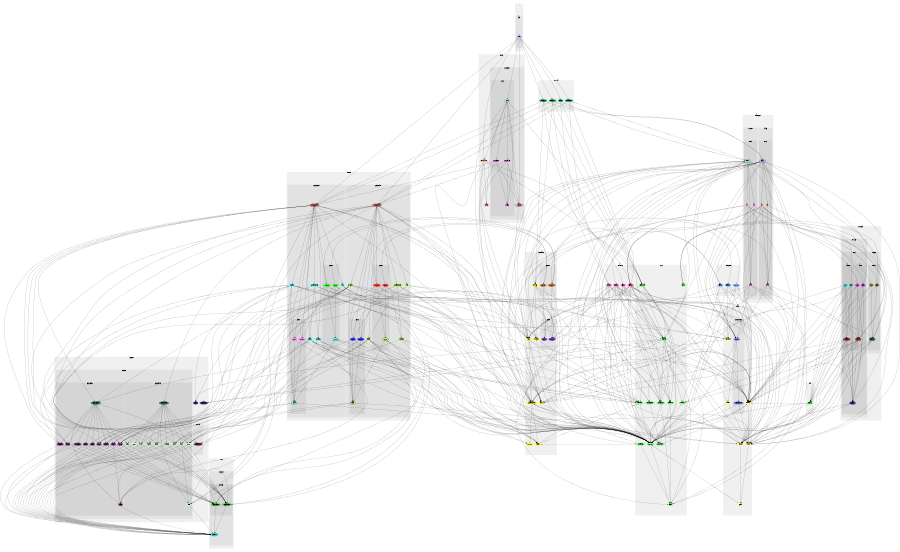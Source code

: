 digraph G {
size="6,4";
ratio="fill";
subgraph cluster_0 {
label=".";
color="#0000000F";
style="filled";
subgraph cluster_1 {
label="app";
color="#0000000F";
style="filled";
u0[label="Main",style="filled",fillcolor="#bbbbff",penwidth="0"];

}

}
subgraph cluster_2 {
label="Build";
color="#0000000F";
style="filled";
u5[label="Firmware",style="filled",fillcolor="#ffbbbb",penwidth="0"];
u11[label="Shake",style="filled",fillcolor="#ffbbbb",penwidth="0"];
subgraph cluster_3 {
label="Compiler";
color="#0000000F";
style="filled";
u6[label="Compiler",style="filled,bold",fillcolor="#ffbbbb"];
subgraph cluster_4 {
label="GCC";
color="#0000000F";
style="filled";
u7[label="GCC",style="filled,bold",fillcolor="#bbffff"];
u8[label="GD32F4xx",style="filled",fillcolor="#ffbbff",penwidth="0"];
u9[label="Config",style="filled",fillcolor="#ffbbff",penwidth="0"];
u10[label="GD32F3x0",style="filled",fillcolor="#ffbbff",penwidth="0"];

}

}

}
subgraph cluster_5 {
label="Core";
color="#0000000F";
style="filled";
u12[label="Context",style="filled",fillcolor="#77ff77",penwidth="0"];
u13[label="FSM",style="filled",fillcolor="#77ff77",penwidth="0"];
u14[label="Scheduler",style="filled",fillcolor="#77ff77",penwidth="0"];
u15[label="Transport",style="filled",fillcolor="#77ff77",penwidth="0"];
u16[label="Formula",style="filled",fillcolor="#77ff77",penwidth="0"];
u17[label="Domain",style="filled",fillcolor="#77ff77",penwidth="0"];
u18[label="Version",style="filled",fillcolor="#77ff77",penwidth="0"];
u19[label="Handler",style="filled",fillcolor="#77ff77",penwidth="0"];
u20[label="Controller",style="filled",fillcolor="#77ff77",penwidth="0"];
u21[label="Task",style="filled",fillcolor="#77ff77",penwidth="0"];
u22[label="Dispatcher",style="filled",fillcolor="#77ff77",penwidth="0"];
u23[label="Feature",style="filled",fillcolor="#77ff77",penwidth="0"];

}
subgraph cluster_6 {
label="Data";
color="#0000000F";
style="filled";
u24[label="Record",style="filled",fillcolor="#ffff77",penwidth="0"];
u25[label="Buffer",style="filled",fillcolor="#ffff77",penwidth="0"];
u26[label="Area",style="filled",fillcolor="#ffff77",penwidth="0"];
u27[label="Value",style="filled",fillcolor="#ffff77",penwidth="0"];
u28[label="Index",style="filled",fillcolor="#ffff77",penwidth="0"];
u31[label="Serialize",style="filled",fillcolor="#ffff77",penwidth="0"];
subgraph cluster_7 {
label="Concurrent";
color="#0000000F";
style="filled";
u29[label="Queue",style="filled",fillcolor="#7777ff",penwidth="0"];
u30[label="Semaphore",style="filled",fillcolor="#7777ff",penwidth="0"];

}

}
subgraph cluster_8 {
label="Device";
color="#0000000F";
style="filled";
subgraph cluster_9 {
label="GD32F3x0";
color="#0000000F";
style="filled";
u55[label="GD32F3x0",style="filled,bold",fillcolor="#ff7777"];
u45[label="Mac",style="filled",fillcolor="#77ffff",penwidth="0"];
u49[label="SysTick",style="filled",fillcolor="#77ffff",penwidth="0"];
u50[label="SystemClock",style="filled",fillcolor="#77ffff",penwidth="0"];
u53[label="USART",style="filled",fillcolor="#77ffff",penwidth="0"];
u54[label="Timer",style="filled",fillcolor="#77ffff",penwidth="0"];
subgraph cluster_10 {
label="GPIO";
color="#0000000F";
style="filled";
u44[label="GPIO",style="filled,bold",fillcolor="#77ffff"];
u51[label="Input",style="filled",fillcolor="#ff77ff",penwidth="0"];
u52[label="Output",style="filled",fillcolor="#ff77ff",penwidth="0"];

}
subgraph cluster_11 {
label="GPIOs";
color="#0000000F";
style="filled";
u48[label="GPIOs",style="filled,bold",fillcolor="#77ffff"];
u46[label="Inputs",style="filled",fillcolor="#33ff33",penwidth="0"];
u47[label="Outputs",style="filled",fillcolor="#33ff33",penwidth="0"];

}

}
subgraph cluster_12 {
label="GD32F4xx";
color="#0000000F";
style="filled";
u32[label="GD32F4xx",style="filled,bold",fillcolor="#ff7777"];
u34[label="Mac",style="filled",fillcolor="#bbff77",penwidth="0"];
u38[label="SysTick",style="filled",fillcolor="#bbff77",penwidth="0"];
u39[label="SystemClock",style="filled",fillcolor="#bbff77",penwidth="0"];
u42[label="USART",style="filled",fillcolor="#bbff77",penwidth="0"];
u43[label="Timer",style="filled",fillcolor="#bbff77",penwidth="0"];
subgraph cluster_13 {
label="GPIO";
color="#0000000F";
style="filled";
u33[label="GPIO",style="filled,bold",fillcolor="#bbff77"];
u40[label="Input",style="filled",fillcolor="#3333ff",penwidth="0"];
u41[label="Output",style="filled",fillcolor="#3333ff",penwidth="0"];

}
subgraph cluster_14 {
label="GPIOs";
color="#0000000F";
style="filled";
u37[label="GPIOs",style="filled,bold",fillcolor="#bbff77"];
u35[label="Inputs",style="filled",fillcolor="#ff3333",penwidth="0"];
u36[label="Outputs",style="filled",fillcolor="#ff3333",penwidth="0"];

}

}

}
subgraph cluster_15 {
label="Endpoint";
color="#0000000F";
style="filled";
u56[label="Relay",style="filled",fillcolor="#77bbff",penwidth="0"];
u57[label="Groups",style="filled",fillcolor="#77bbff",penwidth="0"];
u58[label="Relays",style="filled",fillcolor="#77bbff",penwidth="0"];

}
subgraph cluster_16 {
label="Feature";
color="#0000000F";
style="filled";
u59[label="Relay",style="filled",fillcolor="#ff77bb",penwidth="0"];
u60[label="Echo",style="filled",fillcolor="#ff77bb",penwidth="0"];
u61[label="Relays",style="filled",fillcolor="#ff77bb",penwidth="0"];
u62[label="Blink",style="filled",fillcolor="#ff77bb",penwidth="0"];

}
subgraph cluster_17 {
label="Formula";
color="#0000000F";
style="filled";
u1[label="Echo",style="filled",fillcolor="#33bb77",penwidth="0"];
u2[label="Blink450",style="filled",fillcolor="#33bb77",penwidth="0"];
u3[label="Relay12",style="filled",fillcolor="#33bb77",penwidth="0"];
u4[label="Blink330",style="filled",fillcolor="#33bb77",penwidth="0"];

}
subgraph cluster_18 {
label="Interface";
color="#0000000F";
style="filled";
u63[label="MCU",style="filled",fillcolor="#ffff33",penwidth="0"];
u64[label="Mac",style="filled",fillcolor="#ffff33",penwidth="0"];
u65[label="Counter",style="filled",fillcolor="#ffff33",penwidth="0"];
u68[label="RS485",style="filled",fillcolor="#ffff33",penwidth="0"];
u69[label="SystemClock",style="filled",fillcolor="#ffff33",penwidth="0"];
u72[label="USART",style="filled",fillcolor="#ffff33",penwidth="0"];
u73[label="Timer",style="filled",fillcolor="#ffff33",penwidth="0"];
subgraph cluster_19 {
label="GPIO";
color="#0000000F";
style="filled";
u70[label="Input",style="filled",fillcolor="#7733bb",penwidth="0"];
u71[label="Output",style="filled",fillcolor="#7733bb",penwidth="0"];

}
subgraph cluster_20 {
label="GPIOs";
color="#0000000F";
style="filled";
u66[label="Inputs",style="filled",fillcolor="#bb7733",penwidth="0"];
u67[label="Outputs",style="filled",fillcolor="#bb7733",penwidth="0"];

}

}
subgraph cluster_21 {
label="Ivory";
color="#0000000F";
style="filled";
subgraph cluster_22 {
label="Support";
color="#0000000F";
style="filled";
u76[label="Support",style="filled,bold",fillcolor="#33ffff"];
subgraph cluster_23 {
label="Device";
color="#0000000F";
style="filled";
u74[label="GD32F4xx",style="filled",fillcolor="#33bb33",penwidth="0"];
u75[label="GD32F3x0",style="filled",fillcolor="#33bb33",penwidth="0"];

}

}

}
subgraph cluster_24 {
label="Protocol";
color="#0000000F";
style="filled";
subgraph cluster_25 {
label="RS485";
color="#0000000F";
style="filled";
subgraph cluster_26 {
label="RBUS";
color="#0000000F";
style="filled";
u86[label="RBUS",style="filled,bold",fillcolor="#3333bb"];
subgraph cluster_27 {
label="Master";
color="#0000000F";
style="filled";
u81[label="Master",style="filled,bold",fillcolor="#bb3333"];
u84[label="Tx",style="filled",fillcolor="#33bbbb",penwidth="0"];
u85[label="Rx",style="filled",fillcolor="#33bbbb",penwidth="0"];

}
subgraph cluster_28 {
label="Slave";
color="#0000000F";
style="filled";
u80[label="Slave",style="filled,bold",fillcolor="#bb3333"];
u82[label="Tx",style="filled",fillcolor="#bb33bb",penwidth="0"];
u83[label="Rx",style="filled",fillcolor="#bb33bb",penwidth="0"];

}

}

}
subgraph cluster_29 {
label="USART";
color="#0000000F";
style="filled";
subgraph cluster_30 {
label="RBUS";
color="#0000000F";
style="filled";
u79[label="RBUS",style="filled,bold",fillcolor="#337733"];
u77[label="Tx",style="filled",fillcolor="#777733",penwidth="0"];
u78[label="Rx",style="filled",fillcolor="#777733",penwidth="0"];

}

}

}
subgraph cluster_31 {
label="Support";
color="#0000000F";
style="filled";
u88[label="Cast",style="filled",fillcolor="#333377",penwidth="0"];
u89[label="Serialize",style="filled",fillcolor="#333377",penwidth="0"];
subgraph cluster_32 {
label="CMSIS";
color="#0000000F";
style="filled";
u87[label="CoreCM4",style="filled",fillcolor="#773333",penwidth="0"];

}
subgraph cluster_33 {
label="Device";
color="#0000000F";
style="filled";
subgraph cluster_34 {
label="GD32F3x0";
color="#0000000F";
style="filled";
u111[label="GD32F3x0",style="filled,bold",fillcolor="#337777"];
u101[label="GPIO",style="filled",fillcolor="#773377",penwidth="0"];
u102[label="SYSCFG",style="filled",fillcolor="#773377",penwidth="0"];
u103[label="RCU",style="filled",fillcolor="#773377",penwidth="0"];
u104[label="EXTI",style="filled",fillcolor="#773377",penwidth="0"];
u105[label="Misc",style="filled",fillcolor="#773377",penwidth="0"];
u106[label="IRQ",style="filled",fillcolor="#773377",penwidth="0"];
u107[label="DMA",style="filled",fillcolor="#773377",penwidth="0"];
u108[label="USART",style="filled",fillcolor="#773377",penwidth="0"];
u109[label="Timer",style="filled",fillcolor="#773377",penwidth="0"];
u110[label="DBG",style="filled",fillcolor="#773377",penwidth="0"];

}
subgraph cluster_35 {
label="GD32F4xx";
color="#0000000F";
style="filled";
u90[label="GD32F4xx",style="filled,bold",fillcolor="#337777"];
u91[label="GPIO",style="filled",fillcolor="#bbffbb",penwidth="0"];
u92[label="SYSCFG",style="filled",fillcolor="#bbffbb",penwidth="0"];
u93[label="RCU",style="filled",fillcolor="#bbffbb",penwidth="0"];
u94[label="EXTI",style="filled",fillcolor="#bbffbb",penwidth="0"];
u95[label="Misc",style="filled",fillcolor="#bbffbb",penwidth="0"];
u96[label="IRQ",style="filled",fillcolor="#bbffbb",penwidth="0"];
u97[label="DMA",style="filled",fillcolor="#bbffbb",penwidth="0"];
u98[label="USART",style="filled",fillcolor="#bbffbb",penwidth="0"];
u99[label="Timer",style="filled",fillcolor="#bbffbb",penwidth="0"];
u100[label="DBG",style="filled",fillcolor="#bbffbb",penwidth="0"];

}

}

}
subgraph cluster_36 {
label="Transport";
color="#0000000F";
style="filled";
subgraph cluster_37 {
label="RS485";
color="#0000000F";
style="filled";
subgraph cluster_38 {
label="RBUS";
color="#0000000F";
style="filled";
u119[label="RBUS",style="filled,bold",fillcolor="#bbbbff"];
u116[label="Data",style="filled",fillcolor="#ffbbbb",penwidth="0"];
u117[label="Tx",style="filled",fillcolor="#ffbbbb",penwidth="0"];
u118[label="Rx",style="filled",fillcolor="#ffbbbb",penwidth="0"];

}

}
subgraph cluster_39 {
label="USART";
color="#0000000F";
style="filled";
subgraph cluster_40 {
label="RBUS";
color="#0000000F";
style="filled";
u115[label="RBUS",style="filled,bold",fillcolor="#bbffff"];
u112[label="Data",style="filled",fillcolor="#ffbbff",penwidth="0"];
u113[label="Tx",style="filled",fillcolor="#ffbbff",penwidth="0"];
u114[label="Rx",style="filled",fillcolor="#ffbbff",penwidth="0"];

}

}

}
subgraph cluster_41 {
label="Util";
color="#0000000F";
style="filled";
u120[label="CRC16",style="filled",fillcolor="#77ff77",penwidth="0"];

}
u0 -> u1;
u0 -> u2;
u0 -> u3;
u0 -> u4;
u0 -> u5;
u0 -> u6;
u0 -> u7;
u0 -> u32;
u0 -> u55;
u1 -> u16;
u1 -> u32;
u1 -> u60;
u1 -> u115;
u2 -> u16;
u2 -> u32;
u2 -> u62;
u2 -> u115;
u3 -> u16;
u3 -> u55;
u3 -> u61;
u3 -> u68;
u3 -> u119;
u4 -> u16;
u4 -> u55;
u4 -> u62;
u4 -> u68;
u4 -> u119;
u5 -> u11;
u5 -> u12;
u5 -> u14;
u5 -> u16;
u5 -> u17;
u5 -> u63;
u6 -> u63;
u7 -> u5;
u7 -> u6;
u7 -> u8;
u7 -> u9;
u7 -> u10;
u7 -> u11;
u7 -> u16;
u7 -> u63;
u8 -> u6;
u8 -> u9;
u8 -> u32;
u8 -> u63;
u10 -> u6;
u10 -> u9;
u10 -> u55;
u10 -> u63;
u12 -> u21;
u14 -> u21;
u14 -> u69;
u14 -> u73;
u15 -> u12;
u15 -> u21;
u15 -> u25;
u16 -> u12;
u16 -> u15;
u16 -> u17;
u16 -> u23;
u16 -> u63;
u17 -> u12;
u17 -> u15;
u17 -> u18;
u17 -> u23;
u17 -> u24;
u17 -> u25;
u17 -> u27;
u17 -> u63;
u17 -> u64;
u17 -> u69;
u17 -> u88;
u17 -> u89;
u18 -> u12;
u18 -> u24;
u19 -> u12;
u20 -> u25;
u22 -> u20;
u22 -> u25;
u23 -> u20;
u23 -> u21;
u24 -> u12;
u24 -> u26;
u25 -> u12;
u25 -> u27;
u26 -> u12;
u27 -> u12;
u27 -> u26;
u28 -> u12;
u28 -> u27;
u29 -> u12;
u29 -> u28;
u29 -> u30;
u30 -> u12;
u30 -> u27;
u31 -> u89;
u32 -> u12;
u32 -> u33;
u32 -> u34;
u32 -> u36;
u32 -> u38;
u32 -> u39;
u32 -> u40;
u32 -> u41;
u32 -> u42;
u32 -> u43;
u32 -> u63;
u32 -> u64;
u32 -> u69;
u32 -> u90;
u32 -> u91;
u32 -> u93;
u32 -> u96;
u32 -> u97;
u32 -> u98;
u33 -> u12;
u33 -> u91;
u33 -> u93;
u34 -> u25;
u34 -> u31;
u34 -> u64;
u34 -> u100;
u35 -> u12;
u35 -> u24;
u35 -> u37;
u35 -> u40;
u35 -> u66;
u36 -> u12;
u36 -> u24;
u36 -> u37;
u36 -> u41;
u36 -> u67;
u36 -> u91;
u37 -> u12;
u37 -> u24;
u37 -> u33;
u37 -> u74;
u38 -> u12;
u38 -> u19;
u38 -> u73;
u38 -> u87;
u39 -> u12;
u39 -> u38;
u39 -> u43;
u39 -> u69;
u39 -> u99;
u40 -> u12;
u40 -> u33;
u40 -> u70;
u40 -> u91;
u41 -> u12;
u41 -> u33;
u41 -> u71;
u41 -> u91;
u42 -> u12;
u42 -> u19;
u42 -> u33;
u42 -> u72;
u42 -> u74;
u42 -> u88;
u42 -> u93;
u42 -> u95;
u42 -> u96;
u42 -> u97;
u42 -> u98;
u43 -> u12;
u43 -> u19;
u43 -> u65;
u43 -> u73;
u43 -> u93;
u43 -> u95;
u43 -> u96;
u43 -> u99;
u44 -> u12;
u44 -> u101;
u44 -> u103;
u45 -> u25;
u45 -> u31;
u45 -> u64;
u45 -> u110;
u46 -> u12;
u46 -> u24;
u46 -> u48;
u46 -> u51;
u46 -> u66;
u47 -> u12;
u47 -> u24;
u47 -> u48;
u47 -> u52;
u47 -> u67;
u47 -> u101;
u48 -> u12;
u48 -> u24;
u48 -> u44;
u48 -> u75;
u49 -> u12;
u49 -> u19;
u49 -> u73;
u49 -> u87;
u50 -> u12;
u50 -> u49;
u50 -> u54;
u50 -> u69;
u50 -> u109;
u51 -> u12;
u51 -> u44;
u51 -> u70;
u51 -> u101;
u52 -> u12;
u52 -> u44;
u52 -> u71;
u52 -> u101;
u53 -> u12;
u53 -> u19;
u53 -> u44;
u53 -> u72;
u53 -> u75;
u53 -> u88;
u53 -> u103;
u53 -> u105;
u53 -> u106;
u53 -> u107;
u53 -> u108;
u53 -> u111;
u54 -> u12;
u54 -> u19;
u54 -> u65;
u54 -> u73;
u54 -> u103;
u54 -> u105;
u54 -> u106;
u54 -> u109;
u54 -> u111;
u55 -> u12;
u55 -> u44;
u55 -> u45;
u55 -> u47;
u55 -> u49;
u55 -> u50;
u55 -> u51;
u55 -> u52;
u55 -> u53;
u55 -> u54;
u55 -> u63;
u55 -> u64;
u55 -> u69;
u55 -> u101;
u55 -> u103;
u55 -> u106;
u55 -> u107;
u55 -> u108;
u55 -> u111;
u56 -> u12;
u56 -> u25;
u56 -> u27;
u56 -> u61;
u56 -> u71;
u57 -> u12;
u57 -> u24;
u57 -> u25;
u57 -> u31;
u58 -> u12;
u58 -> u24;
u58 -> u25;
u58 -> u31;
u59 -> u12;
u59 -> u15;
u59 -> u17;
u59 -> u20;
u59 -> u21;
u59 -> u23;
u59 -> u25;
u59 -> u27;
u59 -> u56;
u59 -> u63;
u59 -> u71;
u60 -> u12;
u60 -> u15;
u60 -> u17;
u60 -> u20;
u60 -> u23;
u60 -> u25;
u61 -> u12;
u61 -> u15;
u61 -> u17;
u61 -> u20;
u61 -> u21;
u61 -> u23;
u61 -> u24;
u61 -> u25;
u61 -> u27;
u61 -> u28;
u61 -> u31;
u61 -> u57;
u61 -> u58;
u61 -> u63;
u61 -> u67;
u61 -> u69;
u62 -> u12;
u62 -> u17;
u62 -> u20;
u62 -> u21;
u62 -> u23;
u62 -> u27;
u62 -> u63;
u62 -> u71;
u62 -> u73;
u63 -> u12;
u63 -> u25;
u63 -> u27;
u63 -> u64;
u63 -> u69;
u64 -> u12;
u64 -> u25;
u66 -> u12;
u66 -> u70;
u67 -> u12;
u67 -> u71;
u68 -> u12;
u68 -> u17;
u68 -> u19;
u68 -> u63;
u68 -> u71;
u68 -> u72;
u69 -> u12;
u69 -> u19;
u69 -> u27;
u69 -> u65;
u69 -> u73;
u72 -> u12;
u72 -> u19;
u73 -> u12;
u73 -> u19;
u74 -> u76;
u75 -> u76;
u77 -> u25;
u77 -> u79;
u77 -> u120;
u78 -> u13;
u78 -> u79;
u78 -> u120;
u79 -> u12;
u79 -> u24;
u79 -> u25;
u79 -> u27;
u79 -> u120;
u80 -> u12;
u80 -> u18;
u80 -> u24;
u80 -> u25;
u80 -> u27;
u80 -> u64;
u80 -> u86;
u80 -> u120;
u81 -> u12;
u81 -> u18;
u81 -> u24;
u81 -> u25;
u81 -> u27;
u81 -> u64;
u81 -> u86;
u81 -> u120;
u82 -> u25;
u82 -> u80;
u82 -> u86;
u82 -> u120;
u83 -> u13;
u83 -> u80;
u83 -> u86;
u83 -> u120;
u84 -> u25;
u84 -> u64;
u84 -> u81;
u84 -> u86;
u84 -> u120;
u85 -> u13;
u85 -> u18;
u85 -> u81;
u85 -> u86;
u85 -> u120;
u86 -> u24;
u86 -> u25;
u86 -> u27;
u87 -> u76;
u90 -> u87;
u90 -> u91;
u90 -> u92;
u90 -> u93;
u90 -> u94;
u90 -> u95;
u90 -> u96;
u90 -> u97;
u90 -> u98;
u90 -> u99;
u90 -> u100;
u91 -> u74;
u91 -> u76;
u92 -> u74;
u92 -> u76;
u93 -> u74;
u93 -> u76;
u94 -> u74;
u94 -> u76;
u95 -> u74;
u95 -> u76;
u95 -> u96;
u96 -> u74;
u96 -> u76;
u97 -> u74;
u97 -> u76;
u98 -> u74;
u98 -> u76;
u99 -> u74;
u99 -> u76;
u100 -> u74;
u100 -> u76;
u101 -> u75;
u101 -> u76;
u102 -> u75;
u102 -> u76;
u103 -> u75;
u103 -> u76;
u104 -> u75;
u104 -> u76;
u105 -> u75;
u105 -> u76;
u105 -> u106;
u106 -> u75;
u106 -> u76;
u107 -> u75;
u107 -> u76;
u108 -> u75;
u108 -> u76;
u109 -> u75;
u109 -> u76;
u110 -> u75;
u110 -> u76;
u111 -> u87;
u111 -> u101;
u111 -> u102;
u111 -> u103;
u111 -> u104;
u111 -> u105;
u111 -> u106;
u111 -> u107;
u111 -> u108;
u111 -> u109;
u111 -> u110;
u112 -> u25;
u112 -> u27;
u112 -> u29;
u112 -> u69;
u112 -> u72;
u112 -> u79;
u113 -> u25;
u113 -> u29;
u113 -> u69;
u113 -> u72;
u113 -> u77;
u113 -> u79;
u113 -> u112;
u114 -> u29;
u114 -> u78;
u114 -> u112;
u115 -> u12;
u115 -> u15;
u115 -> u17;
u115 -> u19;
u115 -> u21;
u115 -> u22;
u115 -> u25;
u115 -> u27;
u115 -> u29;
u115 -> u63;
u115 -> u64;
u115 -> u69;
u115 -> u72;
u115 -> u79;
u115 -> u112;
u115 -> u113;
u115 -> u114;
u116 -> u25;
u116 -> u27;
u116 -> u29;
u116 -> u68;
u116 -> u69;
u116 -> u80;
u117 -> u25;
u117 -> u29;
u117 -> u68;
u117 -> u69;
u117 -> u80;
u117 -> u82;
u117 -> u86;
u117 -> u116;
u118 -> u29;
u118 -> u83;
u118 -> u116;
u119 -> u12;
u119 -> u15;
u119 -> u17;
u119 -> u19;
u119 -> u21;
u119 -> u22;
u119 -> u25;
u119 -> u27;
u119 -> u29;
u119 -> u63;
u119 -> u64;
u119 -> u68;
u119 -> u69;
u119 -> u80;
u119 -> u116;
u119 -> u117;
u119 -> u118;
u120 -> u12;
u120 -> u24;
u120 -> u25;

}
